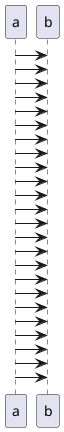 @startuml
a->b
a->b
a->b
a->b
a->b
a->b
a->b
a->b
a->b
a->b
a->b
a->b
a->b
a->b
a->b
a->b
a->b
a->b
a->b
a->b
a->b
a->b
a->b
a->b
@enduml
